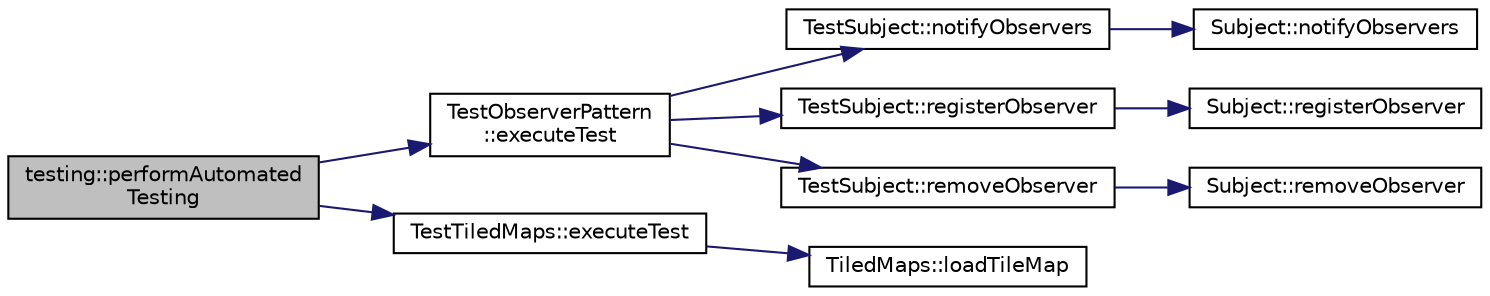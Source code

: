 digraph "testing::performAutomatedTesting"
{
 // LATEX_PDF_SIZE
  edge [fontname="Helvetica",fontsize="10",labelfontname="Helvetica",labelfontsize="10"];
  node [fontname="Helvetica",fontsize="10",shape=record];
  rankdir="LR";
  Node1 [label="testing::performAutomated\lTesting",height=0.2,width=0.4,color="black", fillcolor="grey75", style="filled", fontcolor="black",tooltip="Performs all automated testing and displays results on using printf..."];
  Node1 -> Node2 [color="midnightblue",fontsize="10",style="solid",fontname="Helvetica"];
  Node2 [label="TestObserverPattern\l::executeTest",height=0.2,width=0.4,color="black", fillcolor="white", style="filled",URL="$class_test_observer_pattern.html#ac25123b6a0a12eb47aee635d9b0b027f",tooltip=" "];
  Node2 -> Node3 [color="midnightblue",fontsize="10",style="solid",fontname="Helvetica"];
  Node3 [label="TestSubject::notifyObservers",height=0.2,width=0.4,color="black", fillcolor="white", style="filled",URL="$class_test_subject.html#a33054d001e1906829aae046962e39e24",tooltip="This is the test subject object used to test the observer pattern"];
  Node3 -> Node4 [color="midnightblue",fontsize="10",style="solid",fontname="Helvetica"];
  Node4 [label="Subject::notifyObservers",height=0.2,width=0.4,color="black", fillcolor="white", style="filled",URL="$class_subject.html#a130edb815aef88deebc1542a32fa9af9",tooltip=" "];
  Node2 -> Node5 [color="midnightblue",fontsize="10",style="solid",fontname="Helvetica"];
  Node5 [label="TestSubject::registerObserver",height=0.2,width=0.4,color="black", fillcolor="white", style="filled",URL="$class_test_subject.html#a6d4c7117d4220a3c6963f80914a41607",tooltip="This is the test subject object used to test the observer pattern"];
  Node5 -> Node6 [color="midnightblue",fontsize="10",style="solid",fontname="Helvetica"];
  Node6 [label="Subject::registerObserver",height=0.2,width=0.4,color="black", fillcolor="white", style="filled",URL="$class_subject.html#a4406475155676da74b821029f7ce9467",tooltip=" "];
  Node2 -> Node7 [color="midnightblue",fontsize="10",style="solid",fontname="Helvetica"];
  Node7 [label="TestSubject::removeObserver",height=0.2,width=0.4,color="black", fillcolor="white", style="filled",URL="$class_test_subject.html#a178568de298a150847eb096604303c5a",tooltip="This is the test subject object used to test the observer pattern"];
  Node7 -> Node8 [color="midnightblue",fontsize="10",style="solid",fontname="Helvetica"];
  Node8 [label="Subject::removeObserver",height=0.2,width=0.4,color="black", fillcolor="white", style="filled",URL="$class_subject.html#a4cecb738e1b6e7b60ad527dd05fe85df",tooltip=" "];
  Node1 -> Node9 [color="midnightblue",fontsize="10",style="solid",fontname="Helvetica"];
  Node9 [label="TestTiledMaps::executeTest",height=0.2,width=0.4,color="black", fillcolor="white", style="filled",URL="$class_test_tiled_maps.html#a5be3281cd6dcde52bcedbf6d6410ae45",tooltip=" "];
  Node9 -> Node10 [color="midnightblue",fontsize="10",style="solid",fontname="Helvetica"];
  Node10 [label="TiledMaps::loadTileMap",height=0.2,width=0.4,color="black", fillcolor="white", style="filled",URL="$class_tiled_maps.html#aee4d854a24b13a170e3a55a94e3bd12d",tooltip=" "];
}
